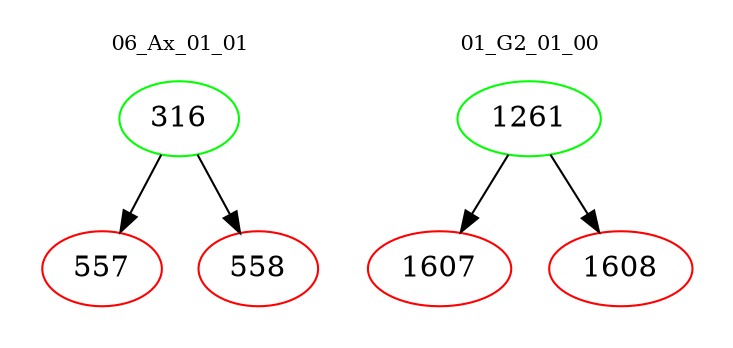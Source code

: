 digraph{
subgraph cluster_0 {
color = white
label = "06_Ax_01_01";
fontsize=10;
T0_316 [label="316", color="green"]
T0_316 -> T0_557 [color="black"]
T0_557 [label="557", color="red"]
T0_316 -> T0_558 [color="black"]
T0_558 [label="558", color="red"]
}
subgraph cluster_1 {
color = white
label = "01_G2_01_00";
fontsize=10;
T1_1261 [label="1261", color="green"]
T1_1261 -> T1_1607 [color="black"]
T1_1607 [label="1607", color="red"]
T1_1261 -> T1_1608 [color="black"]
T1_1608 [label="1608", color="red"]
}
}
